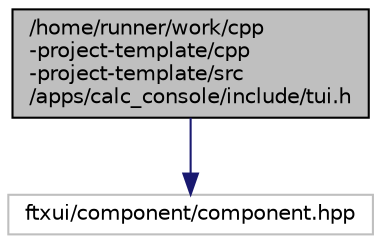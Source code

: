 digraph "/home/runner/work/cpp-project-template/cpp-project-template/src/apps/calc_console/include/tui.h"
{
 // LATEX_PDF_SIZE
  edge [fontname="Helvetica",fontsize="10",labelfontname="Helvetica",labelfontsize="10"];
  node [fontname="Helvetica",fontsize="10",shape=record];
  Node1 [label="/home/runner/work/cpp\l-project-template/cpp\l-project-template/src\l/apps/calc_console/include/tui.h",height=0.2,width=0.4,color="black", fillcolor="grey75", style="filled", fontcolor="black",tooltip=" "];
  Node1 -> Node2 [color="midnightblue",fontsize="10",style="solid",fontname="Helvetica"];
  Node2 [label="ftxui/component/component.hpp",height=0.2,width=0.4,color="grey75", fillcolor="white", style="filled",tooltip=" "];
}
